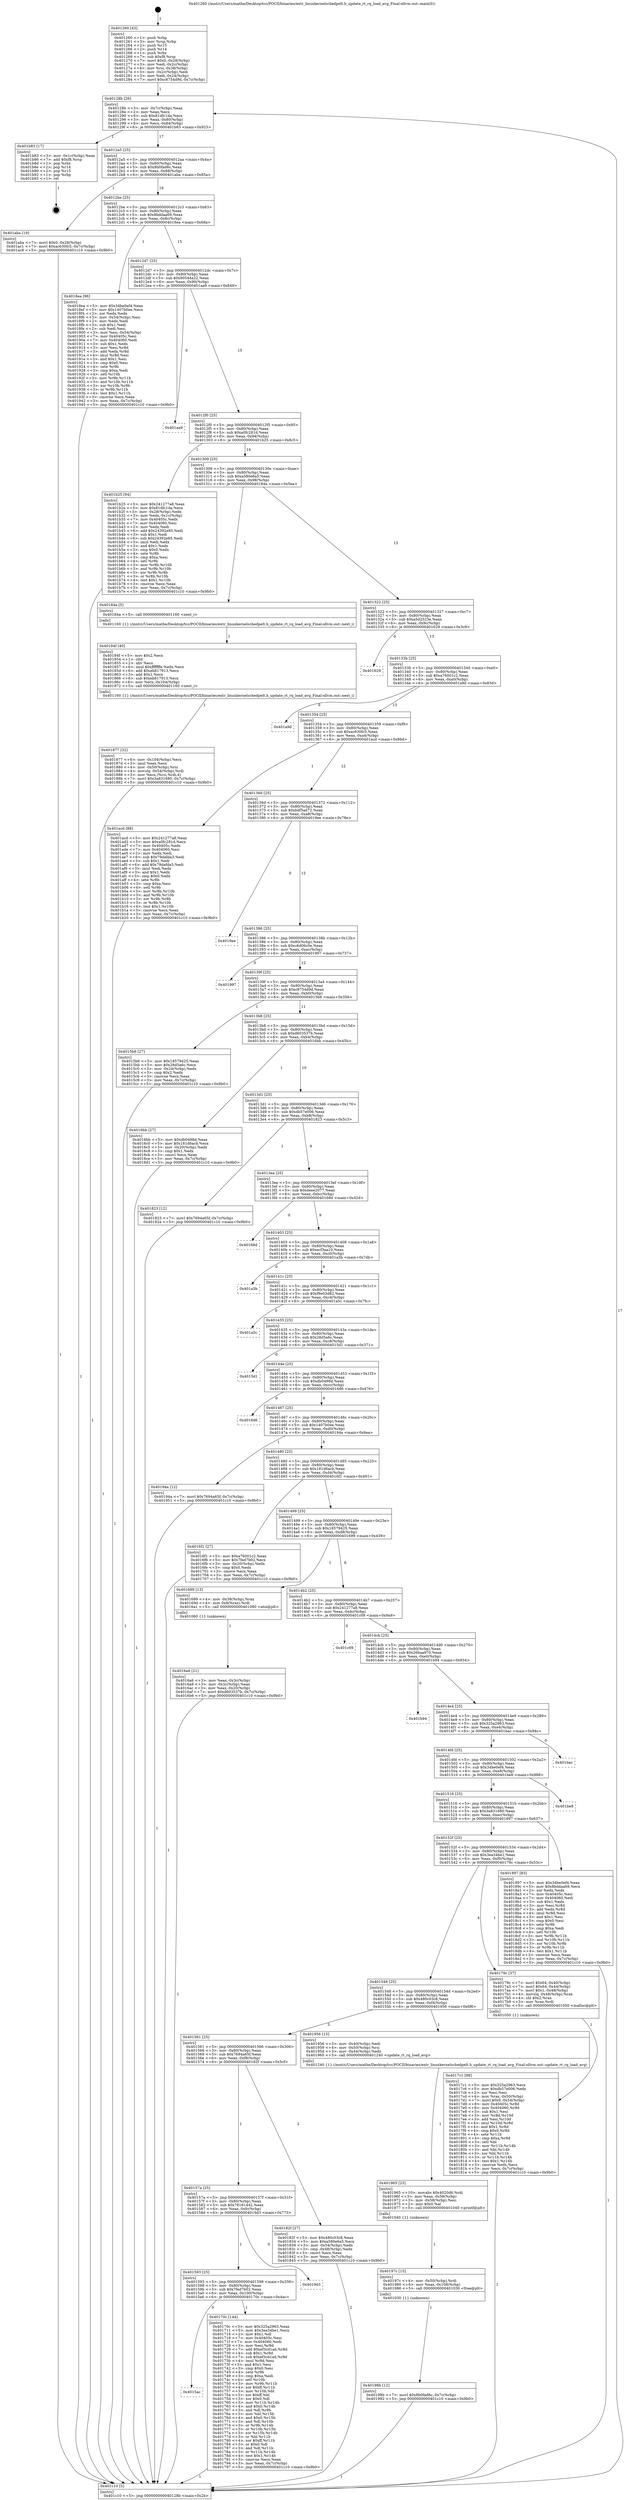 digraph "0x401260" {
  label = "0x401260 (/mnt/c/Users/mathe/Desktop/tcc/POCII/binaries/extr_linuxkernelschedpelt.h_update_rt_rq_load_avg_Final-ollvm.out::main(0))"
  labelloc = "t"
  node[shape=record]

  Entry [label="",width=0.3,height=0.3,shape=circle,fillcolor=black,style=filled]
  "0x40128b" [label="{
     0x40128b [26]\l
     | [instrs]\l
     &nbsp;&nbsp;0x40128b \<+3\>: mov -0x7c(%rbp),%eax\l
     &nbsp;&nbsp;0x40128e \<+2\>: mov %eax,%ecx\l
     &nbsp;&nbsp;0x401290 \<+6\>: sub $0x81dfc1da,%ecx\l
     &nbsp;&nbsp;0x401296 \<+3\>: mov %eax,-0x80(%rbp)\l
     &nbsp;&nbsp;0x401299 \<+6\>: mov %ecx,-0x84(%rbp)\l
     &nbsp;&nbsp;0x40129f \<+6\>: je 0000000000401b83 \<main+0x923\>\l
  }"]
  "0x401b83" [label="{
     0x401b83 [17]\l
     | [instrs]\l
     &nbsp;&nbsp;0x401b83 \<+3\>: mov -0x1c(%rbp),%eax\l
     &nbsp;&nbsp;0x401b86 \<+7\>: add $0xf8,%rsp\l
     &nbsp;&nbsp;0x401b8d \<+1\>: pop %rbx\l
     &nbsp;&nbsp;0x401b8e \<+2\>: pop %r14\l
     &nbsp;&nbsp;0x401b90 \<+2\>: pop %r15\l
     &nbsp;&nbsp;0x401b92 \<+1\>: pop %rbp\l
     &nbsp;&nbsp;0x401b93 \<+1\>: ret\l
  }"]
  "0x4012a5" [label="{
     0x4012a5 [25]\l
     | [instrs]\l
     &nbsp;&nbsp;0x4012a5 \<+5\>: jmp 00000000004012aa \<main+0x4a\>\l
     &nbsp;&nbsp;0x4012aa \<+3\>: mov -0x80(%rbp),%eax\l
     &nbsp;&nbsp;0x4012ad \<+5\>: sub $0x8b0fad6c,%eax\l
     &nbsp;&nbsp;0x4012b2 \<+6\>: mov %eax,-0x88(%rbp)\l
     &nbsp;&nbsp;0x4012b8 \<+6\>: je 0000000000401aba \<main+0x85a\>\l
  }"]
  Exit [label="",width=0.3,height=0.3,shape=circle,fillcolor=black,style=filled,peripheries=2]
  "0x401aba" [label="{
     0x401aba [19]\l
     | [instrs]\l
     &nbsp;&nbsp;0x401aba \<+7\>: movl $0x0,-0x28(%rbp)\l
     &nbsp;&nbsp;0x401ac1 \<+7\>: movl $0xac630fc5,-0x7c(%rbp)\l
     &nbsp;&nbsp;0x401ac8 \<+5\>: jmp 0000000000401c10 \<main+0x9b0\>\l
  }"]
  "0x4012be" [label="{
     0x4012be [25]\l
     | [instrs]\l
     &nbsp;&nbsp;0x4012be \<+5\>: jmp 00000000004012c3 \<main+0x63\>\l
     &nbsp;&nbsp;0x4012c3 \<+3\>: mov -0x80(%rbp),%eax\l
     &nbsp;&nbsp;0x4012c6 \<+5\>: sub $0x8bddaa69,%eax\l
     &nbsp;&nbsp;0x4012cb \<+6\>: mov %eax,-0x8c(%rbp)\l
     &nbsp;&nbsp;0x4012d1 \<+6\>: je 00000000004018ea \<main+0x68a\>\l
  }"]
  "0x40198b" [label="{
     0x40198b [12]\l
     | [instrs]\l
     &nbsp;&nbsp;0x40198b \<+7\>: movl $0x8b0fad6c,-0x7c(%rbp)\l
     &nbsp;&nbsp;0x401992 \<+5\>: jmp 0000000000401c10 \<main+0x9b0\>\l
  }"]
  "0x4018ea" [label="{
     0x4018ea [96]\l
     | [instrs]\l
     &nbsp;&nbsp;0x4018ea \<+5\>: mov $0x34be0ef4,%eax\l
     &nbsp;&nbsp;0x4018ef \<+5\>: mov $0x1407b0ee,%ecx\l
     &nbsp;&nbsp;0x4018f4 \<+2\>: xor %edx,%edx\l
     &nbsp;&nbsp;0x4018f6 \<+3\>: mov -0x54(%rbp),%esi\l
     &nbsp;&nbsp;0x4018f9 \<+2\>: mov %edx,%edi\l
     &nbsp;&nbsp;0x4018fb \<+3\>: sub $0x1,%edi\l
     &nbsp;&nbsp;0x4018fe \<+2\>: sub %edi,%esi\l
     &nbsp;&nbsp;0x401900 \<+3\>: mov %esi,-0x54(%rbp)\l
     &nbsp;&nbsp;0x401903 \<+7\>: mov 0x40405c,%esi\l
     &nbsp;&nbsp;0x40190a \<+7\>: mov 0x404060,%edi\l
     &nbsp;&nbsp;0x401911 \<+3\>: sub $0x1,%edx\l
     &nbsp;&nbsp;0x401914 \<+3\>: mov %esi,%r8d\l
     &nbsp;&nbsp;0x401917 \<+3\>: add %edx,%r8d\l
     &nbsp;&nbsp;0x40191a \<+4\>: imul %r8d,%esi\l
     &nbsp;&nbsp;0x40191e \<+3\>: and $0x1,%esi\l
     &nbsp;&nbsp;0x401921 \<+3\>: cmp $0x0,%esi\l
     &nbsp;&nbsp;0x401924 \<+4\>: sete %r9b\l
     &nbsp;&nbsp;0x401928 \<+3\>: cmp $0xa,%edi\l
     &nbsp;&nbsp;0x40192b \<+4\>: setl %r10b\l
     &nbsp;&nbsp;0x40192f \<+3\>: mov %r9b,%r11b\l
     &nbsp;&nbsp;0x401932 \<+3\>: and %r10b,%r11b\l
     &nbsp;&nbsp;0x401935 \<+3\>: xor %r10b,%r9b\l
     &nbsp;&nbsp;0x401938 \<+3\>: or %r9b,%r11b\l
     &nbsp;&nbsp;0x40193b \<+4\>: test $0x1,%r11b\l
     &nbsp;&nbsp;0x40193f \<+3\>: cmovne %ecx,%eax\l
     &nbsp;&nbsp;0x401942 \<+3\>: mov %eax,-0x7c(%rbp)\l
     &nbsp;&nbsp;0x401945 \<+5\>: jmp 0000000000401c10 \<main+0x9b0\>\l
  }"]
  "0x4012d7" [label="{
     0x4012d7 [25]\l
     | [instrs]\l
     &nbsp;&nbsp;0x4012d7 \<+5\>: jmp 00000000004012dc \<main+0x7c\>\l
     &nbsp;&nbsp;0x4012dc \<+3\>: mov -0x80(%rbp),%eax\l
     &nbsp;&nbsp;0x4012df \<+5\>: sub $0x90544a22,%eax\l
     &nbsp;&nbsp;0x4012e4 \<+6\>: mov %eax,-0x90(%rbp)\l
     &nbsp;&nbsp;0x4012ea \<+6\>: je 0000000000401aa9 \<main+0x849\>\l
  }"]
  "0x40197c" [label="{
     0x40197c [15]\l
     | [instrs]\l
     &nbsp;&nbsp;0x40197c \<+4\>: mov -0x50(%rbp),%rdi\l
     &nbsp;&nbsp;0x401980 \<+6\>: mov %eax,-0x108(%rbp)\l
     &nbsp;&nbsp;0x401986 \<+5\>: call 0000000000401030 \<free@plt\>\l
     | [calls]\l
     &nbsp;&nbsp;0x401030 \{1\} (unknown)\l
  }"]
  "0x401aa9" [label="{
     0x401aa9\l
  }", style=dashed]
  "0x4012f0" [label="{
     0x4012f0 [25]\l
     | [instrs]\l
     &nbsp;&nbsp;0x4012f0 \<+5\>: jmp 00000000004012f5 \<main+0x95\>\l
     &nbsp;&nbsp;0x4012f5 \<+3\>: mov -0x80(%rbp),%eax\l
     &nbsp;&nbsp;0x4012f8 \<+5\>: sub $0xa0fc281d,%eax\l
     &nbsp;&nbsp;0x4012fd \<+6\>: mov %eax,-0x94(%rbp)\l
     &nbsp;&nbsp;0x401303 \<+6\>: je 0000000000401b25 \<main+0x8c5\>\l
  }"]
  "0x401965" [label="{
     0x401965 [23]\l
     | [instrs]\l
     &nbsp;&nbsp;0x401965 \<+10\>: movabs $0x4020d6,%rdi\l
     &nbsp;&nbsp;0x40196f \<+3\>: mov %eax,-0x58(%rbp)\l
     &nbsp;&nbsp;0x401972 \<+3\>: mov -0x58(%rbp),%esi\l
     &nbsp;&nbsp;0x401975 \<+2\>: mov $0x0,%al\l
     &nbsp;&nbsp;0x401977 \<+5\>: call 0000000000401040 \<printf@plt\>\l
     | [calls]\l
     &nbsp;&nbsp;0x401040 \{1\} (unknown)\l
  }"]
  "0x401b25" [label="{
     0x401b25 [94]\l
     | [instrs]\l
     &nbsp;&nbsp;0x401b25 \<+5\>: mov $0x241277a8,%eax\l
     &nbsp;&nbsp;0x401b2a \<+5\>: mov $0x81dfc1da,%ecx\l
     &nbsp;&nbsp;0x401b2f \<+3\>: mov -0x28(%rbp),%edx\l
     &nbsp;&nbsp;0x401b32 \<+3\>: mov %edx,-0x1c(%rbp)\l
     &nbsp;&nbsp;0x401b35 \<+7\>: mov 0x40405c,%edx\l
     &nbsp;&nbsp;0x401b3c \<+7\>: mov 0x404060,%esi\l
     &nbsp;&nbsp;0x401b43 \<+2\>: mov %edx,%edi\l
     &nbsp;&nbsp;0x401b45 \<+6\>: add $0x24392e85,%edi\l
     &nbsp;&nbsp;0x401b4b \<+3\>: sub $0x1,%edi\l
     &nbsp;&nbsp;0x401b4e \<+6\>: sub $0x24392e85,%edi\l
     &nbsp;&nbsp;0x401b54 \<+3\>: imul %edi,%edx\l
     &nbsp;&nbsp;0x401b57 \<+3\>: and $0x1,%edx\l
     &nbsp;&nbsp;0x401b5a \<+3\>: cmp $0x0,%edx\l
     &nbsp;&nbsp;0x401b5d \<+4\>: sete %r8b\l
     &nbsp;&nbsp;0x401b61 \<+3\>: cmp $0xa,%esi\l
     &nbsp;&nbsp;0x401b64 \<+4\>: setl %r9b\l
     &nbsp;&nbsp;0x401b68 \<+3\>: mov %r8b,%r10b\l
     &nbsp;&nbsp;0x401b6b \<+3\>: and %r9b,%r10b\l
     &nbsp;&nbsp;0x401b6e \<+3\>: xor %r9b,%r8b\l
     &nbsp;&nbsp;0x401b71 \<+3\>: or %r8b,%r10b\l
     &nbsp;&nbsp;0x401b74 \<+4\>: test $0x1,%r10b\l
     &nbsp;&nbsp;0x401b78 \<+3\>: cmovne %ecx,%eax\l
     &nbsp;&nbsp;0x401b7b \<+3\>: mov %eax,-0x7c(%rbp)\l
     &nbsp;&nbsp;0x401b7e \<+5\>: jmp 0000000000401c10 \<main+0x9b0\>\l
  }"]
  "0x401309" [label="{
     0x401309 [25]\l
     | [instrs]\l
     &nbsp;&nbsp;0x401309 \<+5\>: jmp 000000000040130e \<main+0xae\>\l
     &nbsp;&nbsp;0x40130e \<+3\>: mov -0x80(%rbp),%eax\l
     &nbsp;&nbsp;0x401311 \<+5\>: sub $0xa580e6a5,%eax\l
     &nbsp;&nbsp;0x401316 \<+6\>: mov %eax,-0x98(%rbp)\l
     &nbsp;&nbsp;0x40131c \<+6\>: je 000000000040184a \<main+0x5ea\>\l
  }"]
  "0x401877" [label="{
     0x401877 [32]\l
     | [instrs]\l
     &nbsp;&nbsp;0x401877 \<+6\>: mov -0x104(%rbp),%ecx\l
     &nbsp;&nbsp;0x40187d \<+3\>: imul %eax,%ecx\l
     &nbsp;&nbsp;0x401880 \<+4\>: mov -0x50(%rbp),%rsi\l
     &nbsp;&nbsp;0x401884 \<+4\>: movslq -0x54(%rbp),%rdi\l
     &nbsp;&nbsp;0x401888 \<+3\>: mov %ecx,(%rsi,%rdi,4)\l
     &nbsp;&nbsp;0x40188b \<+7\>: movl $0x3a831680,-0x7c(%rbp)\l
     &nbsp;&nbsp;0x401892 \<+5\>: jmp 0000000000401c10 \<main+0x9b0\>\l
  }"]
  "0x40184a" [label="{
     0x40184a [5]\l
     | [instrs]\l
     &nbsp;&nbsp;0x40184a \<+5\>: call 0000000000401160 \<next_i\>\l
     | [calls]\l
     &nbsp;&nbsp;0x401160 \{1\} (/mnt/c/Users/mathe/Desktop/tcc/POCII/binaries/extr_linuxkernelschedpelt.h_update_rt_rq_load_avg_Final-ollvm.out::next_i)\l
  }"]
  "0x401322" [label="{
     0x401322 [25]\l
     | [instrs]\l
     &nbsp;&nbsp;0x401322 \<+5\>: jmp 0000000000401327 \<main+0xc7\>\l
     &nbsp;&nbsp;0x401327 \<+3\>: mov -0x80(%rbp),%eax\l
     &nbsp;&nbsp;0x40132a \<+5\>: sub $0xa5d2523e,%eax\l
     &nbsp;&nbsp;0x40132f \<+6\>: mov %eax,-0x9c(%rbp)\l
     &nbsp;&nbsp;0x401335 \<+6\>: je 0000000000401629 \<main+0x3c9\>\l
  }"]
  "0x40184f" [label="{
     0x40184f [40]\l
     | [instrs]\l
     &nbsp;&nbsp;0x40184f \<+5\>: mov $0x2,%ecx\l
     &nbsp;&nbsp;0x401854 \<+1\>: cltd\l
     &nbsp;&nbsp;0x401855 \<+2\>: idiv %ecx\l
     &nbsp;&nbsp;0x401857 \<+6\>: imul $0xfffffffe,%edx,%ecx\l
     &nbsp;&nbsp;0x40185d \<+6\>: add $0xeb817913,%ecx\l
     &nbsp;&nbsp;0x401863 \<+3\>: add $0x1,%ecx\l
     &nbsp;&nbsp;0x401866 \<+6\>: sub $0xeb817913,%ecx\l
     &nbsp;&nbsp;0x40186c \<+6\>: mov %ecx,-0x104(%rbp)\l
     &nbsp;&nbsp;0x401872 \<+5\>: call 0000000000401160 \<next_i\>\l
     | [calls]\l
     &nbsp;&nbsp;0x401160 \{1\} (/mnt/c/Users/mathe/Desktop/tcc/POCII/binaries/extr_linuxkernelschedpelt.h_update_rt_rq_load_avg_Final-ollvm.out::next_i)\l
  }"]
  "0x401629" [label="{
     0x401629\l
  }", style=dashed]
  "0x40133b" [label="{
     0x40133b [25]\l
     | [instrs]\l
     &nbsp;&nbsp;0x40133b \<+5\>: jmp 0000000000401340 \<main+0xe0\>\l
     &nbsp;&nbsp;0x401340 \<+3\>: mov -0x80(%rbp),%eax\l
     &nbsp;&nbsp;0x401343 \<+5\>: sub $0xa76001c2,%eax\l
     &nbsp;&nbsp;0x401348 \<+6\>: mov %eax,-0xa0(%rbp)\l
     &nbsp;&nbsp;0x40134e \<+6\>: je 0000000000401a9d \<main+0x83d\>\l
  }"]
  "0x4017c1" [label="{
     0x4017c1 [98]\l
     | [instrs]\l
     &nbsp;&nbsp;0x4017c1 \<+5\>: mov $0x325a2963,%ecx\l
     &nbsp;&nbsp;0x4017c6 \<+5\>: mov $0xdb57e006,%edx\l
     &nbsp;&nbsp;0x4017cb \<+2\>: xor %esi,%esi\l
     &nbsp;&nbsp;0x4017cd \<+4\>: mov %rax,-0x50(%rbp)\l
     &nbsp;&nbsp;0x4017d1 \<+7\>: movl $0x0,-0x54(%rbp)\l
     &nbsp;&nbsp;0x4017d8 \<+8\>: mov 0x40405c,%r8d\l
     &nbsp;&nbsp;0x4017e0 \<+8\>: mov 0x404060,%r9d\l
     &nbsp;&nbsp;0x4017e8 \<+3\>: sub $0x1,%esi\l
     &nbsp;&nbsp;0x4017eb \<+3\>: mov %r8d,%r10d\l
     &nbsp;&nbsp;0x4017ee \<+3\>: add %esi,%r10d\l
     &nbsp;&nbsp;0x4017f1 \<+4\>: imul %r10d,%r8d\l
     &nbsp;&nbsp;0x4017f5 \<+4\>: and $0x1,%r8d\l
     &nbsp;&nbsp;0x4017f9 \<+4\>: cmp $0x0,%r8d\l
     &nbsp;&nbsp;0x4017fd \<+4\>: sete %r11b\l
     &nbsp;&nbsp;0x401801 \<+4\>: cmp $0xa,%r9d\l
     &nbsp;&nbsp;0x401805 \<+3\>: setl %bl\l
     &nbsp;&nbsp;0x401808 \<+3\>: mov %r11b,%r14b\l
     &nbsp;&nbsp;0x40180b \<+3\>: and %bl,%r14b\l
     &nbsp;&nbsp;0x40180e \<+3\>: xor %bl,%r11b\l
     &nbsp;&nbsp;0x401811 \<+3\>: or %r11b,%r14b\l
     &nbsp;&nbsp;0x401814 \<+4\>: test $0x1,%r14b\l
     &nbsp;&nbsp;0x401818 \<+3\>: cmovne %edx,%ecx\l
     &nbsp;&nbsp;0x40181b \<+3\>: mov %ecx,-0x7c(%rbp)\l
     &nbsp;&nbsp;0x40181e \<+5\>: jmp 0000000000401c10 \<main+0x9b0\>\l
  }"]
  "0x401a9d" [label="{
     0x401a9d\l
  }", style=dashed]
  "0x401354" [label="{
     0x401354 [25]\l
     | [instrs]\l
     &nbsp;&nbsp;0x401354 \<+5\>: jmp 0000000000401359 \<main+0xf9\>\l
     &nbsp;&nbsp;0x401359 \<+3\>: mov -0x80(%rbp),%eax\l
     &nbsp;&nbsp;0x40135c \<+5\>: sub $0xac630fc5,%eax\l
     &nbsp;&nbsp;0x401361 \<+6\>: mov %eax,-0xa4(%rbp)\l
     &nbsp;&nbsp;0x401367 \<+6\>: je 0000000000401acd \<main+0x86d\>\l
  }"]
  "0x4015ac" [label="{
     0x4015ac\l
  }", style=dashed]
  "0x401acd" [label="{
     0x401acd [88]\l
     | [instrs]\l
     &nbsp;&nbsp;0x401acd \<+5\>: mov $0x241277a8,%eax\l
     &nbsp;&nbsp;0x401ad2 \<+5\>: mov $0xa0fc281d,%ecx\l
     &nbsp;&nbsp;0x401ad7 \<+7\>: mov 0x40405c,%edx\l
     &nbsp;&nbsp;0x401ade \<+7\>: mov 0x404060,%esi\l
     &nbsp;&nbsp;0x401ae5 \<+2\>: mov %edx,%edi\l
     &nbsp;&nbsp;0x401ae7 \<+6\>: sub $0x79dafda3,%edi\l
     &nbsp;&nbsp;0x401aed \<+3\>: sub $0x1,%edi\l
     &nbsp;&nbsp;0x401af0 \<+6\>: add $0x79dafda3,%edi\l
     &nbsp;&nbsp;0x401af6 \<+3\>: imul %edi,%edx\l
     &nbsp;&nbsp;0x401af9 \<+3\>: and $0x1,%edx\l
     &nbsp;&nbsp;0x401afc \<+3\>: cmp $0x0,%edx\l
     &nbsp;&nbsp;0x401aff \<+4\>: sete %r8b\l
     &nbsp;&nbsp;0x401b03 \<+3\>: cmp $0xa,%esi\l
     &nbsp;&nbsp;0x401b06 \<+4\>: setl %r9b\l
     &nbsp;&nbsp;0x401b0a \<+3\>: mov %r8b,%r10b\l
     &nbsp;&nbsp;0x401b0d \<+3\>: and %r9b,%r10b\l
     &nbsp;&nbsp;0x401b10 \<+3\>: xor %r9b,%r8b\l
     &nbsp;&nbsp;0x401b13 \<+3\>: or %r8b,%r10b\l
     &nbsp;&nbsp;0x401b16 \<+4\>: test $0x1,%r10b\l
     &nbsp;&nbsp;0x401b1a \<+3\>: cmovne %ecx,%eax\l
     &nbsp;&nbsp;0x401b1d \<+3\>: mov %eax,-0x7c(%rbp)\l
     &nbsp;&nbsp;0x401b20 \<+5\>: jmp 0000000000401c10 \<main+0x9b0\>\l
  }"]
  "0x40136d" [label="{
     0x40136d [25]\l
     | [instrs]\l
     &nbsp;&nbsp;0x40136d \<+5\>: jmp 0000000000401372 \<main+0x112\>\l
     &nbsp;&nbsp;0x401372 \<+3\>: mov -0x80(%rbp),%eax\l
     &nbsp;&nbsp;0x401375 \<+5\>: sub $0xbdf5ad72,%eax\l
     &nbsp;&nbsp;0x40137a \<+6\>: mov %eax,-0xa8(%rbp)\l
     &nbsp;&nbsp;0x401380 \<+6\>: je 00000000004019ee \<main+0x78e\>\l
  }"]
  "0x40170c" [label="{
     0x40170c [144]\l
     | [instrs]\l
     &nbsp;&nbsp;0x40170c \<+5\>: mov $0x325a2963,%eax\l
     &nbsp;&nbsp;0x401711 \<+5\>: mov $0x3ea34be1,%ecx\l
     &nbsp;&nbsp;0x401716 \<+2\>: mov $0x1,%dl\l
     &nbsp;&nbsp;0x401718 \<+7\>: mov 0x40405c,%esi\l
     &nbsp;&nbsp;0x40171f \<+7\>: mov 0x404060,%edi\l
     &nbsp;&nbsp;0x401726 \<+3\>: mov %esi,%r8d\l
     &nbsp;&nbsp;0x401729 \<+7\>: add $0xef3cd1ad,%r8d\l
     &nbsp;&nbsp;0x401730 \<+4\>: sub $0x1,%r8d\l
     &nbsp;&nbsp;0x401734 \<+7\>: sub $0xef3cd1ad,%r8d\l
     &nbsp;&nbsp;0x40173b \<+4\>: imul %r8d,%esi\l
     &nbsp;&nbsp;0x40173f \<+3\>: and $0x1,%esi\l
     &nbsp;&nbsp;0x401742 \<+3\>: cmp $0x0,%esi\l
     &nbsp;&nbsp;0x401745 \<+4\>: sete %r9b\l
     &nbsp;&nbsp;0x401749 \<+3\>: cmp $0xa,%edi\l
     &nbsp;&nbsp;0x40174c \<+4\>: setl %r10b\l
     &nbsp;&nbsp;0x401750 \<+3\>: mov %r9b,%r11b\l
     &nbsp;&nbsp;0x401753 \<+4\>: xor $0xff,%r11b\l
     &nbsp;&nbsp;0x401757 \<+3\>: mov %r10b,%bl\l
     &nbsp;&nbsp;0x40175a \<+3\>: xor $0xff,%bl\l
     &nbsp;&nbsp;0x40175d \<+3\>: xor $0x0,%dl\l
     &nbsp;&nbsp;0x401760 \<+3\>: mov %r11b,%r14b\l
     &nbsp;&nbsp;0x401763 \<+4\>: and $0x0,%r14b\l
     &nbsp;&nbsp;0x401767 \<+3\>: and %dl,%r9b\l
     &nbsp;&nbsp;0x40176a \<+3\>: mov %bl,%r15b\l
     &nbsp;&nbsp;0x40176d \<+4\>: and $0x0,%r15b\l
     &nbsp;&nbsp;0x401771 \<+3\>: and %dl,%r10b\l
     &nbsp;&nbsp;0x401774 \<+3\>: or %r9b,%r14b\l
     &nbsp;&nbsp;0x401777 \<+3\>: or %r10b,%r15b\l
     &nbsp;&nbsp;0x40177a \<+3\>: xor %r15b,%r14b\l
     &nbsp;&nbsp;0x40177d \<+3\>: or %bl,%r11b\l
     &nbsp;&nbsp;0x401780 \<+4\>: xor $0xff,%r11b\l
     &nbsp;&nbsp;0x401784 \<+3\>: or $0x0,%dl\l
     &nbsp;&nbsp;0x401787 \<+3\>: and %dl,%r11b\l
     &nbsp;&nbsp;0x40178a \<+3\>: or %r11b,%r14b\l
     &nbsp;&nbsp;0x40178d \<+4\>: test $0x1,%r14b\l
     &nbsp;&nbsp;0x401791 \<+3\>: cmovne %ecx,%eax\l
     &nbsp;&nbsp;0x401794 \<+3\>: mov %eax,-0x7c(%rbp)\l
     &nbsp;&nbsp;0x401797 \<+5\>: jmp 0000000000401c10 \<main+0x9b0\>\l
  }"]
  "0x4019ee" [label="{
     0x4019ee\l
  }", style=dashed]
  "0x401386" [label="{
     0x401386 [25]\l
     | [instrs]\l
     &nbsp;&nbsp;0x401386 \<+5\>: jmp 000000000040138b \<main+0x12b\>\l
     &nbsp;&nbsp;0x40138b \<+3\>: mov -0x80(%rbp),%eax\l
     &nbsp;&nbsp;0x40138e \<+5\>: sub $0xc6d06c0e,%eax\l
     &nbsp;&nbsp;0x401393 \<+6\>: mov %eax,-0xac(%rbp)\l
     &nbsp;&nbsp;0x401399 \<+6\>: je 0000000000401997 \<main+0x737\>\l
  }"]
  "0x401593" [label="{
     0x401593 [25]\l
     | [instrs]\l
     &nbsp;&nbsp;0x401593 \<+5\>: jmp 0000000000401598 \<main+0x338\>\l
     &nbsp;&nbsp;0x401598 \<+3\>: mov -0x80(%rbp),%eax\l
     &nbsp;&nbsp;0x40159b \<+5\>: sub $0x7fed7b02,%eax\l
     &nbsp;&nbsp;0x4015a0 \<+6\>: mov %eax,-0x100(%rbp)\l
     &nbsp;&nbsp;0x4015a6 \<+6\>: je 000000000040170c \<main+0x4ac\>\l
  }"]
  "0x401997" [label="{
     0x401997\l
  }", style=dashed]
  "0x40139f" [label="{
     0x40139f [25]\l
     | [instrs]\l
     &nbsp;&nbsp;0x40139f \<+5\>: jmp 00000000004013a4 \<main+0x144\>\l
     &nbsp;&nbsp;0x4013a4 \<+3\>: mov -0x80(%rbp),%eax\l
     &nbsp;&nbsp;0x4013a7 \<+5\>: sub $0xc8754d9d,%eax\l
     &nbsp;&nbsp;0x4013ac \<+6\>: mov %eax,-0xb0(%rbp)\l
     &nbsp;&nbsp;0x4013b2 \<+6\>: je 00000000004015b6 \<main+0x356\>\l
  }"]
  "0x4019d3" [label="{
     0x4019d3\l
  }", style=dashed]
  "0x4015b6" [label="{
     0x4015b6 [27]\l
     | [instrs]\l
     &nbsp;&nbsp;0x4015b6 \<+5\>: mov $0x18579425,%eax\l
     &nbsp;&nbsp;0x4015bb \<+5\>: mov $0x28d5a6c,%ecx\l
     &nbsp;&nbsp;0x4015c0 \<+3\>: mov -0x24(%rbp),%edx\l
     &nbsp;&nbsp;0x4015c3 \<+3\>: cmp $0x2,%edx\l
     &nbsp;&nbsp;0x4015c6 \<+3\>: cmovne %ecx,%eax\l
     &nbsp;&nbsp;0x4015c9 \<+3\>: mov %eax,-0x7c(%rbp)\l
     &nbsp;&nbsp;0x4015cc \<+5\>: jmp 0000000000401c10 \<main+0x9b0\>\l
  }"]
  "0x4013b8" [label="{
     0x4013b8 [25]\l
     | [instrs]\l
     &nbsp;&nbsp;0x4013b8 \<+5\>: jmp 00000000004013bd \<main+0x15d\>\l
     &nbsp;&nbsp;0x4013bd \<+3\>: mov -0x80(%rbp),%eax\l
     &nbsp;&nbsp;0x4013c0 \<+5\>: sub $0xd603537b,%eax\l
     &nbsp;&nbsp;0x4013c5 \<+6\>: mov %eax,-0xb4(%rbp)\l
     &nbsp;&nbsp;0x4013cb \<+6\>: je 00000000004016bb \<main+0x45b\>\l
  }"]
  "0x401c10" [label="{
     0x401c10 [5]\l
     | [instrs]\l
     &nbsp;&nbsp;0x401c10 \<+5\>: jmp 000000000040128b \<main+0x2b\>\l
  }"]
  "0x401260" [label="{
     0x401260 [43]\l
     | [instrs]\l
     &nbsp;&nbsp;0x401260 \<+1\>: push %rbp\l
     &nbsp;&nbsp;0x401261 \<+3\>: mov %rsp,%rbp\l
     &nbsp;&nbsp;0x401264 \<+2\>: push %r15\l
     &nbsp;&nbsp;0x401266 \<+2\>: push %r14\l
     &nbsp;&nbsp;0x401268 \<+1\>: push %rbx\l
     &nbsp;&nbsp;0x401269 \<+7\>: sub $0xf8,%rsp\l
     &nbsp;&nbsp;0x401270 \<+7\>: movl $0x0,-0x28(%rbp)\l
     &nbsp;&nbsp;0x401277 \<+3\>: mov %edi,-0x2c(%rbp)\l
     &nbsp;&nbsp;0x40127a \<+4\>: mov %rsi,-0x38(%rbp)\l
     &nbsp;&nbsp;0x40127e \<+3\>: mov -0x2c(%rbp),%edi\l
     &nbsp;&nbsp;0x401281 \<+3\>: mov %edi,-0x24(%rbp)\l
     &nbsp;&nbsp;0x401284 \<+7\>: movl $0xc8754d9d,-0x7c(%rbp)\l
  }"]
  "0x40157a" [label="{
     0x40157a [25]\l
     | [instrs]\l
     &nbsp;&nbsp;0x40157a \<+5\>: jmp 000000000040157f \<main+0x31f\>\l
     &nbsp;&nbsp;0x40157f \<+3\>: mov -0x80(%rbp),%eax\l
     &nbsp;&nbsp;0x401582 \<+5\>: sub $0x78161442,%eax\l
     &nbsp;&nbsp;0x401587 \<+6\>: mov %eax,-0xfc(%rbp)\l
     &nbsp;&nbsp;0x40158d \<+6\>: je 00000000004019d3 \<main+0x773\>\l
  }"]
  "0x4016bb" [label="{
     0x4016bb [27]\l
     | [instrs]\l
     &nbsp;&nbsp;0x4016bb \<+5\>: mov $0xdb0498d,%eax\l
     &nbsp;&nbsp;0x4016c0 \<+5\>: mov $0x181d6acb,%ecx\l
     &nbsp;&nbsp;0x4016c5 \<+3\>: mov -0x20(%rbp),%edx\l
     &nbsp;&nbsp;0x4016c8 \<+3\>: cmp $0x1,%edx\l
     &nbsp;&nbsp;0x4016cb \<+3\>: cmovl %ecx,%eax\l
     &nbsp;&nbsp;0x4016ce \<+3\>: mov %eax,-0x7c(%rbp)\l
     &nbsp;&nbsp;0x4016d1 \<+5\>: jmp 0000000000401c10 \<main+0x9b0\>\l
  }"]
  "0x4013d1" [label="{
     0x4013d1 [25]\l
     | [instrs]\l
     &nbsp;&nbsp;0x4013d1 \<+5\>: jmp 00000000004013d6 \<main+0x176\>\l
     &nbsp;&nbsp;0x4013d6 \<+3\>: mov -0x80(%rbp),%eax\l
     &nbsp;&nbsp;0x4013d9 \<+5\>: sub $0xdb57e006,%eax\l
     &nbsp;&nbsp;0x4013de \<+6\>: mov %eax,-0xb8(%rbp)\l
     &nbsp;&nbsp;0x4013e4 \<+6\>: je 0000000000401823 \<main+0x5c3\>\l
  }"]
  "0x40182f" [label="{
     0x40182f [27]\l
     | [instrs]\l
     &nbsp;&nbsp;0x40182f \<+5\>: mov $0x480c03c8,%eax\l
     &nbsp;&nbsp;0x401834 \<+5\>: mov $0xa580e6a5,%ecx\l
     &nbsp;&nbsp;0x401839 \<+3\>: mov -0x54(%rbp),%edx\l
     &nbsp;&nbsp;0x40183c \<+3\>: cmp -0x48(%rbp),%edx\l
     &nbsp;&nbsp;0x40183f \<+3\>: cmovl %ecx,%eax\l
     &nbsp;&nbsp;0x401842 \<+3\>: mov %eax,-0x7c(%rbp)\l
     &nbsp;&nbsp;0x401845 \<+5\>: jmp 0000000000401c10 \<main+0x9b0\>\l
  }"]
  "0x401823" [label="{
     0x401823 [12]\l
     | [instrs]\l
     &nbsp;&nbsp;0x401823 \<+7\>: movl $0x7694a65f,-0x7c(%rbp)\l
     &nbsp;&nbsp;0x40182a \<+5\>: jmp 0000000000401c10 \<main+0x9b0\>\l
  }"]
  "0x4013ea" [label="{
     0x4013ea [25]\l
     | [instrs]\l
     &nbsp;&nbsp;0x4013ea \<+5\>: jmp 00000000004013ef \<main+0x18f\>\l
     &nbsp;&nbsp;0x4013ef \<+3\>: mov -0x80(%rbp),%eax\l
     &nbsp;&nbsp;0x4013f2 \<+5\>: sub $0xdeee2077,%eax\l
     &nbsp;&nbsp;0x4013f7 \<+6\>: mov %eax,-0xbc(%rbp)\l
     &nbsp;&nbsp;0x4013fd \<+6\>: je 000000000040168d \<main+0x42d\>\l
  }"]
  "0x401561" [label="{
     0x401561 [25]\l
     | [instrs]\l
     &nbsp;&nbsp;0x401561 \<+5\>: jmp 0000000000401566 \<main+0x306\>\l
     &nbsp;&nbsp;0x401566 \<+3\>: mov -0x80(%rbp),%eax\l
     &nbsp;&nbsp;0x401569 \<+5\>: sub $0x7694a65f,%eax\l
     &nbsp;&nbsp;0x40156e \<+6\>: mov %eax,-0xf8(%rbp)\l
     &nbsp;&nbsp;0x401574 \<+6\>: je 000000000040182f \<main+0x5cf\>\l
  }"]
  "0x40168d" [label="{
     0x40168d\l
  }", style=dashed]
  "0x401403" [label="{
     0x401403 [25]\l
     | [instrs]\l
     &nbsp;&nbsp;0x401403 \<+5\>: jmp 0000000000401408 \<main+0x1a8\>\l
     &nbsp;&nbsp;0x401408 \<+3\>: mov -0x80(%rbp),%eax\l
     &nbsp;&nbsp;0x40140b \<+5\>: sub $0xecf3aa10,%eax\l
     &nbsp;&nbsp;0x401410 \<+6\>: mov %eax,-0xc0(%rbp)\l
     &nbsp;&nbsp;0x401416 \<+6\>: je 0000000000401a3b \<main+0x7db\>\l
  }"]
  "0x401956" [label="{
     0x401956 [15]\l
     | [instrs]\l
     &nbsp;&nbsp;0x401956 \<+3\>: mov -0x40(%rbp),%edi\l
     &nbsp;&nbsp;0x401959 \<+4\>: mov -0x50(%rbp),%rsi\l
     &nbsp;&nbsp;0x40195d \<+3\>: mov -0x44(%rbp),%edx\l
     &nbsp;&nbsp;0x401960 \<+5\>: call 0000000000401240 \<update_rt_rq_load_avg\>\l
     | [calls]\l
     &nbsp;&nbsp;0x401240 \{1\} (/mnt/c/Users/mathe/Desktop/tcc/POCII/binaries/extr_linuxkernelschedpelt.h_update_rt_rq_load_avg_Final-ollvm.out::update_rt_rq_load_avg)\l
  }"]
  "0x401a3b" [label="{
     0x401a3b\l
  }", style=dashed]
  "0x40141c" [label="{
     0x40141c [25]\l
     | [instrs]\l
     &nbsp;&nbsp;0x40141c \<+5\>: jmp 0000000000401421 \<main+0x1c1\>\l
     &nbsp;&nbsp;0x401421 \<+3\>: mov -0x80(%rbp),%eax\l
     &nbsp;&nbsp;0x401424 \<+5\>: sub $0xf9e03d82,%eax\l
     &nbsp;&nbsp;0x401429 \<+6\>: mov %eax,-0xc4(%rbp)\l
     &nbsp;&nbsp;0x40142f \<+6\>: je 0000000000401a5c \<main+0x7fc\>\l
  }"]
  "0x401548" [label="{
     0x401548 [25]\l
     | [instrs]\l
     &nbsp;&nbsp;0x401548 \<+5\>: jmp 000000000040154d \<main+0x2ed\>\l
     &nbsp;&nbsp;0x40154d \<+3\>: mov -0x80(%rbp),%eax\l
     &nbsp;&nbsp;0x401550 \<+5\>: sub $0x480c03c8,%eax\l
     &nbsp;&nbsp;0x401555 \<+6\>: mov %eax,-0xf4(%rbp)\l
     &nbsp;&nbsp;0x40155b \<+6\>: je 0000000000401956 \<main+0x6f6\>\l
  }"]
  "0x401a5c" [label="{
     0x401a5c\l
  }", style=dashed]
  "0x401435" [label="{
     0x401435 [25]\l
     | [instrs]\l
     &nbsp;&nbsp;0x401435 \<+5\>: jmp 000000000040143a \<main+0x1da\>\l
     &nbsp;&nbsp;0x40143a \<+3\>: mov -0x80(%rbp),%eax\l
     &nbsp;&nbsp;0x40143d \<+5\>: sub $0x28d5a6c,%eax\l
     &nbsp;&nbsp;0x401442 \<+6\>: mov %eax,-0xc8(%rbp)\l
     &nbsp;&nbsp;0x401448 \<+6\>: je 00000000004015d1 \<main+0x371\>\l
  }"]
  "0x40179c" [label="{
     0x40179c [37]\l
     | [instrs]\l
     &nbsp;&nbsp;0x40179c \<+7\>: movl $0x64,-0x40(%rbp)\l
     &nbsp;&nbsp;0x4017a3 \<+7\>: movl $0x64,-0x44(%rbp)\l
     &nbsp;&nbsp;0x4017aa \<+7\>: movl $0x1,-0x48(%rbp)\l
     &nbsp;&nbsp;0x4017b1 \<+4\>: movslq -0x48(%rbp),%rax\l
     &nbsp;&nbsp;0x4017b5 \<+4\>: shl $0x2,%rax\l
     &nbsp;&nbsp;0x4017b9 \<+3\>: mov %rax,%rdi\l
     &nbsp;&nbsp;0x4017bc \<+5\>: call 0000000000401050 \<malloc@plt\>\l
     | [calls]\l
     &nbsp;&nbsp;0x401050 \{1\} (unknown)\l
  }"]
  "0x4015d1" [label="{
     0x4015d1\l
  }", style=dashed]
  "0x40144e" [label="{
     0x40144e [25]\l
     | [instrs]\l
     &nbsp;&nbsp;0x40144e \<+5\>: jmp 0000000000401453 \<main+0x1f3\>\l
     &nbsp;&nbsp;0x401453 \<+3\>: mov -0x80(%rbp),%eax\l
     &nbsp;&nbsp;0x401456 \<+5\>: sub $0xdb0498d,%eax\l
     &nbsp;&nbsp;0x40145b \<+6\>: mov %eax,-0xcc(%rbp)\l
     &nbsp;&nbsp;0x401461 \<+6\>: je 00000000004016d6 \<main+0x476\>\l
  }"]
  "0x40152f" [label="{
     0x40152f [25]\l
     | [instrs]\l
     &nbsp;&nbsp;0x40152f \<+5\>: jmp 0000000000401534 \<main+0x2d4\>\l
     &nbsp;&nbsp;0x401534 \<+3\>: mov -0x80(%rbp),%eax\l
     &nbsp;&nbsp;0x401537 \<+5\>: sub $0x3ea34be1,%eax\l
     &nbsp;&nbsp;0x40153c \<+6\>: mov %eax,-0xf0(%rbp)\l
     &nbsp;&nbsp;0x401542 \<+6\>: je 000000000040179c \<main+0x53c\>\l
  }"]
  "0x4016d6" [label="{
     0x4016d6\l
  }", style=dashed]
  "0x401467" [label="{
     0x401467 [25]\l
     | [instrs]\l
     &nbsp;&nbsp;0x401467 \<+5\>: jmp 000000000040146c \<main+0x20c\>\l
     &nbsp;&nbsp;0x40146c \<+3\>: mov -0x80(%rbp),%eax\l
     &nbsp;&nbsp;0x40146f \<+5\>: sub $0x1407b0ee,%eax\l
     &nbsp;&nbsp;0x401474 \<+6\>: mov %eax,-0xd0(%rbp)\l
     &nbsp;&nbsp;0x40147a \<+6\>: je 000000000040194a \<main+0x6ea\>\l
  }"]
  "0x401897" [label="{
     0x401897 [83]\l
     | [instrs]\l
     &nbsp;&nbsp;0x401897 \<+5\>: mov $0x34be0ef4,%eax\l
     &nbsp;&nbsp;0x40189c \<+5\>: mov $0x8bddaa69,%ecx\l
     &nbsp;&nbsp;0x4018a1 \<+2\>: xor %edx,%edx\l
     &nbsp;&nbsp;0x4018a3 \<+7\>: mov 0x40405c,%esi\l
     &nbsp;&nbsp;0x4018aa \<+7\>: mov 0x404060,%edi\l
     &nbsp;&nbsp;0x4018b1 \<+3\>: sub $0x1,%edx\l
     &nbsp;&nbsp;0x4018b4 \<+3\>: mov %esi,%r8d\l
     &nbsp;&nbsp;0x4018b7 \<+3\>: add %edx,%r8d\l
     &nbsp;&nbsp;0x4018ba \<+4\>: imul %r8d,%esi\l
     &nbsp;&nbsp;0x4018be \<+3\>: and $0x1,%esi\l
     &nbsp;&nbsp;0x4018c1 \<+3\>: cmp $0x0,%esi\l
     &nbsp;&nbsp;0x4018c4 \<+4\>: sete %r9b\l
     &nbsp;&nbsp;0x4018c8 \<+3\>: cmp $0xa,%edi\l
     &nbsp;&nbsp;0x4018cb \<+4\>: setl %r10b\l
     &nbsp;&nbsp;0x4018cf \<+3\>: mov %r9b,%r11b\l
     &nbsp;&nbsp;0x4018d2 \<+3\>: and %r10b,%r11b\l
     &nbsp;&nbsp;0x4018d5 \<+3\>: xor %r10b,%r9b\l
     &nbsp;&nbsp;0x4018d8 \<+3\>: or %r9b,%r11b\l
     &nbsp;&nbsp;0x4018db \<+4\>: test $0x1,%r11b\l
     &nbsp;&nbsp;0x4018df \<+3\>: cmovne %ecx,%eax\l
     &nbsp;&nbsp;0x4018e2 \<+3\>: mov %eax,-0x7c(%rbp)\l
     &nbsp;&nbsp;0x4018e5 \<+5\>: jmp 0000000000401c10 \<main+0x9b0\>\l
  }"]
  "0x40194a" [label="{
     0x40194a [12]\l
     | [instrs]\l
     &nbsp;&nbsp;0x40194a \<+7\>: movl $0x7694a65f,-0x7c(%rbp)\l
     &nbsp;&nbsp;0x401951 \<+5\>: jmp 0000000000401c10 \<main+0x9b0\>\l
  }"]
  "0x401480" [label="{
     0x401480 [25]\l
     | [instrs]\l
     &nbsp;&nbsp;0x401480 \<+5\>: jmp 0000000000401485 \<main+0x225\>\l
     &nbsp;&nbsp;0x401485 \<+3\>: mov -0x80(%rbp),%eax\l
     &nbsp;&nbsp;0x401488 \<+5\>: sub $0x181d6acb,%eax\l
     &nbsp;&nbsp;0x40148d \<+6\>: mov %eax,-0xd4(%rbp)\l
     &nbsp;&nbsp;0x401493 \<+6\>: je 00000000004016f1 \<main+0x491\>\l
  }"]
  "0x401516" [label="{
     0x401516 [25]\l
     | [instrs]\l
     &nbsp;&nbsp;0x401516 \<+5\>: jmp 000000000040151b \<main+0x2bb\>\l
     &nbsp;&nbsp;0x40151b \<+3\>: mov -0x80(%rbp),%eax\l
     &nbsp;&nbsp;0x40151e \<+5\>: sub $0x3a831680,%eax\l
     &nbsp;&nbsp;0x401523 \<+6\>: mov %eax,-0xec(%rbp)\l
     &nbsp;&nbsp;0x401529 \<+6\>: je 0000000000401897 \<main+0x637\>\l
  }"]
  "0x4016f1" [label="{
     0x4016f1 [27]\l
     | [instrs]\l
     &nbsp;&nbsp;0x4016f1 \<+5\>: mov $0xa76001c2,%eax\l
     &nbsp;&nbsp;0x4016f6 \<+5\>: mov $0x7fed7b02,%ecx\l
     &nbsp;&nbsp;0x4016fb \<+3\>: mov -0x20(%rbp),%edx\l
     &nbsp;&nbsp;0x4016fe \<+3\>: cmp $0x0,%edx\l
     &nbsp;&nbsp;0x401701 \<+3\>: cmove %ecx,%eax\l
     &nbsp;&nbsp;0x401704 \<+3\>: mov %eax,-0x7c(%rbp)\l
     &nbsp;&nbsp;0x401707 \<+5\>: jmp 0000000000401c10 \<main+0x9b0\>\l
  }"]
  "0x401499" [label="{
     0x401499 [25]\l
     | [instrs]\l
     &nbsp;&nbsp;0x401499 \<+5\>: jmp 000000000040149e \<main+0x23e\>\l
     &nbsp;&nbsp;0x40149e \<+3\>: mov -0x80(%rbp),%eax\l
     &nbsp;&nbsp;0x4014a1 \<+5\>: sub $0x18579425,%eax\l
     &nbsp;&nbsp;0x4014a6 \<+6\>: mov %eax,-0xd8(%rbp)\l
     &nbsp;&nbsp;0x4014ac \<+6\>: je 0000000000401699 \<main+0x439\>\l
  }"]
  "0x401be8" [label="{
     0x401be8\l
  }", style=dashed]
  "0x401699" [label="{
     0x401699 [13]\l
     | [instrs]\l
     &nbsp;&nbsp;0x401699 \<+4\>: mov -0x38(%rbp),%rax\l
     &nbsp;&nbsp;0x40169d \<+4\>: mov 0x8(%rax),%rdi\l
     &nbsp;&nbsp;0x4016a1 \<+5\>: call 0000000000401060 \<atoi@plt\>\l
     | [calls]\l
     &nbsp;&nbsp;0x401060 \{1\} (unknown)\l
  }"]
  "0x4014b2" [label="{
     0x4014b2 [25]\l
     | [instrs]\l
     &nbsp;&nbsp;0x4014b2 \<+5\>: jmp 00000000004014b7 \<main+0x257\>\l
     &nbsp;&nbsp;0x4014b7 \<+3\>: mov -0x80(%rbp),%eax\l
     &nbsp;&nbsp;0x4014ba \<+5\>: sub $0x241277a8,%eax\l
     &nbsp;&nbsp;0x4014bf \<+6\>: mov %eax,-0xdc(%rbp)\l
     &nbsp;&nbsp;0x4014c5 \<+6\>: je 0000000000401c09 \<main+0x9a9\>\l
  }"]
  "0x4016a6" [label="{
     0x4016a6 [21]\l
     | [instrs]\l
     &nbsp;&nbsp;0x4016a6 \<+3\>: mov %eax,-0x3c(%rbp)\l
     &nbsp;&nbsp;0x4016a9 \<+3\>: mov -0x3c(%rbp),%eax\l
     &nbsp;&nbsp;0x4016ac \<+3\>: mov %eax,-0x20(%rbp)\l
     &nbsp;&nbsp;0x4016af \<+7\>: movl $0xd603537b,-0x7c(%rbp)\l
     &nbsp;&nbsp;0x4016b6 \<+5\>: jmp 0000000000401c10 \<main+0x9b0\>\l
  }"]
  "0x4014fd" [label="{
     0x4014fd [25]\l
     | [instrs]\l
     &nbsp;&nbsp;0x4014fd \<+5\>: jmp 0000000000401502 \<main+0x2a2\>\l
     &nbsp;&nbsp;0x401502 \<+3\>: mov -0x80(%rbp),%eax\l
     &nbsp;&nbsp;0x401505 \<+5\>: sub $0x34be0ef4,%eax\l
     &nbsp;&nbsp;0x40150a \<+6\>: mov %eax,-0xe8(%rbp)\l
     &nbsp;&nbsp;0x401510 \<+6\>: je 0000000000401be8 \<main+0x988\>\l
  }"]
  "0x401c09" [label="{
     0x401c09\l
  }", style=dashed]
  "0x4014cb" [label="{
     0x4014cb [25]\l
     | [instrs]\l
     &nbsp;&nbsp;0x4014cb \<+5\>: jmp 00000000004014d0 \<main+0x270\>\l
     &nbsp;&nbsp;0x4014d0 \<+3\>: mov -0x80(%rbp),%eax\l
     &nbsp;&nbsp;0x4014d3 \<+5\>: sub $0x26baa970,%eax\l
     &nbsp;&nbsp;0x4014d8 \<+6\>: mov %eax,-0xe0(%rbp)\l
     &nbsp;&nbsp;0x4014de \<+6\>: je 0000000000401b94 \<main+0x934\>\l
  }"]
  "0x401bac" [label="{
     0x401bac\l
  }", style=dashed]
  "0x401b94" [label="{
     0x401b94\l
  }", style=dashed]
  "0x4014e4" [label="{
     0x4014e4 [25]\l
     | [instrs]\l
     &nbsp;&nbsp;0x4014e4 \<+5\>: jmp 00000000004014e9 \<main+0x289\>\l
     &nbsp;&nbsp;0x4014e9 \<+3\>: mov -0x80(%rbp),%eax\l
     &nbsp;&nbsp;0x4014ec \<+5\>: sub $0x325a2963,%eax\l
     &nbsp;&nbsp;0x4014f1 \<+6\>: mov %eax,-0xe4(%rbp)\l
     &nbsp;&nbsp;0x4014f7 \<+6\>: je 0000000000401bac \<main+0x94c\>\l
  }"]
  Entry -> "0x401260" [label=" 1"]
  "0x40128b" -> "0x401b83" [label=" 1"]
  "0x40128b" -> "0x4012a5" [label=" 17"]
  "0x401b83" -> Exit [label=" 1"]
  "0x4012a5" -> "0x401aba" [label=" 1"]
  "0x4012a5" -> "0x4012be" [label=" 16"]
  "0x401b25" -> "0x401c10" [label=" 1"]
  "0x4012be" -> "0x4018ea" [label=" 1"]
  "0x4012be" -> "0x4012d7" [label=" 15"]
  "0x401acd" -> "0x401c10" [label=" 1"]
  "0x4012d7" -> "0x401aa9" [label=" 0"]
  "0x4012d7" -> "0x4012f0" [label=" 15"]
  "0x401aba" -> "0x401c10" [label=" 1"]
  "0x4012f0" -> "0x401b25" [label=" 1"]
  "0x4012f0" -> "0x401309" [label=" 14"]
  "0x40198b" -> "0x401c10" [label=" 1"]
  "0x401309" -> "0x40184a" [label=" 1"]
  "0x401309" -> "0x401322" [label=" 13"]
  "0x40197c" -> "0x40198b" [label=" 1"]
  "0x401322" -> "0x401629" [label=" 0"]
  "0x401322" -> "0x40133b" [label=" 13"]
  "0x401965" -> "0x40197c" [label=" 1"]
  "0x40133b" -> "0x401a9d" [label=" 0"]
  "0x40133b" -> "0x401354" [label=" 13"]
  "0x401956" -> "0x401965" [label=" 1"]
  "0x401354" -> "0x401acd" [label=" 1"]
  "0x401354" -> "0x40136d" [label=" 12"]
  "0x40194a" -> "0x401c10" [label=" 1"]
  "0x40136d" -> "0x4019ee" [label=" 0"]
  "0x40136d" -> "0x401386" [label=" 12"]
  "0x4018ea" -> "0x401c10" [label=" 1"]
  "0x401386" -> "0x401997" [label=" 0"]
  "0x401386" -> "0x40139f" [label=" 12"]
  "0x401877" -> "0x401c10" [label=" 1"]
  "0x40139f" -> "0x4015b6" [label=" 1"]
  "0x40139f" -> "0x4013b8" [label=" 11"]
  "0x4015b6" -> "0x401c10" [label=" 1"]
  "0x401260" -> "0x40128b" [label=" 1"]
  "0x401c10" -> "0x40128b" [label=" 17"]
  "0x40184f" -> "0x401877" [label=" 1"]
  "0x4013b8" -> "0x4016bb" [label=" 1"]
  "0x4013b8" -> "0x4013d1" [label=" 10"]
  "0x40182f" -> "0x401c10" [label=" 2"]
  "0x4013d1" -> "0x401823" [label=" 1"]
  "0x4013d1" -> "0x4013ea" [label=" 9"]
  "0x401823" -> "0x401c10" [label=" 1"]
  "0x4013ea" -> "0x40168d" [label=" 0"]
  "0x4013ea" -> "0x401403" [label=" 9"]
  "0x40179c" -> "0x4017c1" [label=" 1"]
  "0x401403" -> "0x401a3b" [label=" 0"]
  "0x401403" -> "0x40141c" [label=" 9"]
  "0x40170c" -> "0x401c10" [label=" 1"]
  "0x40141c" -> "0x401a5c" [label=" 0"]
  "0x40141c" -> "0x401435" [label=" 9"]
  "0x401593" -> "0x40170c" [label=" 1"]
  "0x401435" -> "0x4015d1" [label=" 0"]
  "0x401435" -> "0x40144e" [label=" 9"]
  "0x401897" -> "0x401c10" [label=" 1"]
  "0x40144e" -> "0x4016d6" [label=" 0"]
  "0x40144e" -> "0x401467" [label=" 9"]
  "0x40157a" -> "0x4019d3" [label=" 0"]
  "0x401467" -> "0x40194a" [label=" 1"]
  "0x401467" -> "0x401480" [label=" 8"]
  "0x40184a" -> "0x40184f" [label=" 1"]
  "0x401480" -> "0x4016f1" [label=" 1"]
  "0x401480" -> "0x401499" [label=" 7"]
  "0x401561" -> "0x40182f" [label=" 2"]
  "0x401499" -> "0x401699" [label=" 1"]
  "0x401499" -> "0x4014b2" [label=" 6"]
  "0x401699" -> "0x4016a6" [label=" 1"]
  "0x4016a6" -> "0x401c10" [label=" 1"]
  "0x4016bb" -> "0x401c10" [label=" 1"]
  "0x4016f1" -> "0x401c10" [label=" 1"]
  "0x4017c1" -> "0x401c10" [label=" 1"]
  "0x4014b2" -> "0x401c09" [label=" 0"]
  "0x4014b2" -> "0x4014cb" [label=" 6"]
  "0x401548" -> "0x401956" [label=" 1"]
  "0x4014cb" -> "0x401b94" [label=" 0"]
  "0x4014cb" -> "0x4014e4" [label=" 6"]
  "0x401593" -> "0x4015ac" [label=" 0"]
  "0x4014e4" -> "0x401bac" [label=" 0"]
  "0x4014e4" -> "0x4014fd" [label=" 6"]
  "0x401548" -> "0x401561" [label=" 3"]
  "0x4014fd" -> "0x401be8" [label=" 0"]
  "0x4014fd" -> "0x401516" [label=" 6"]
  "0x401561" -> "0x40157a" [label=" 1"]
  "0x401516" -> "0x401897" [label=" 1"]
  "0x401516" -> "0x40152f" [label=" 5"]
  "0x40157a" -> "0x401593" [label=" 1"]
  "0x40152f" -> "0x40179c" [label=" 1"]
  "0x40152f" -> "0x401548" [label=" 4"]
}
